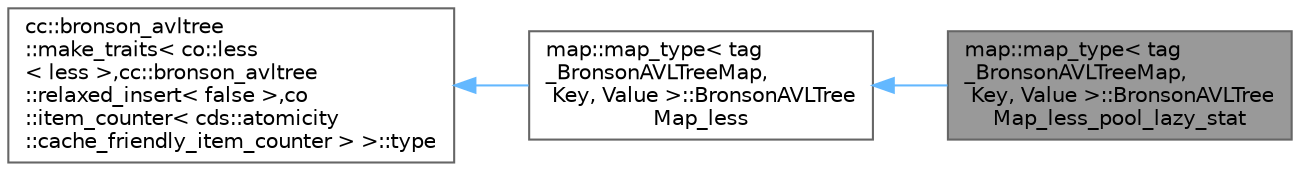 digraph "map::map_type&lt; tag_BronsonAVLTreeMap, Key, Value &gt;::BronsonAVLTreeMap_less_pool_lazy_stat"
{
 // LATEX_PDF_SIZE
  bgcolor="transparent";
  edge [fontname=Helvetica,fontsize=10,labelfontname=Helvetica,labelfontsize=10];
  node [fontname=Helvetica,fontsize=10,shape=box,height=0.2,width=0.4];
  rankdir="LR";
  Node1 [id="Node000001",label="map::map_type\< tag\l_BronsonAVLTreeMap,\l Key, Value \>::BronsonAVLTree\lMap_less_pool_lazy_stat",height=0.2,width=0.4,color="gray40", fillcolor="grey60", style="filled", fontcolor="black",tooltip=" "];
  Node2 -> Node1 [id="edge3_Node000001_Node000002",dir="back",color="steelblue1",style="solid",tooltip=" "];
  Node2 [id="Node000002",label="map::map_type\< tag\l_BronsonAVLTreeMap,\l Key, Value \>::BronsonAVLTree\lMap_less",height=0.2,width=0.4,color="gray40", fillcolor="white", style="filled",URL="$structmap_1_1map__type_3_01tag___bronson_a_v_l_tree_map_00_01_key_00_01_value_01_4_1_1_bronson_a_v_l_tree_map__less.html",tooltip=" "];
  Node3 -> Node2 [id="edge4_Node000002_Node000003",dir="back",color="steelblue1",style="solid",tooltip=" "];
  Node3 [id="Node000003",label="cc::bronson_avltree\l::make_traits\< co::less\l\< less \>,cc::bronson_avltree\l::relaxed_insert\< false \>,co\l::item_counter\< cds::atomicity\l::cache_friendly_item_counter \> \>::type",height=0.2,width=0.4,color="gray40", fillcolor="white", style="filled",tooltip=" "];
}
